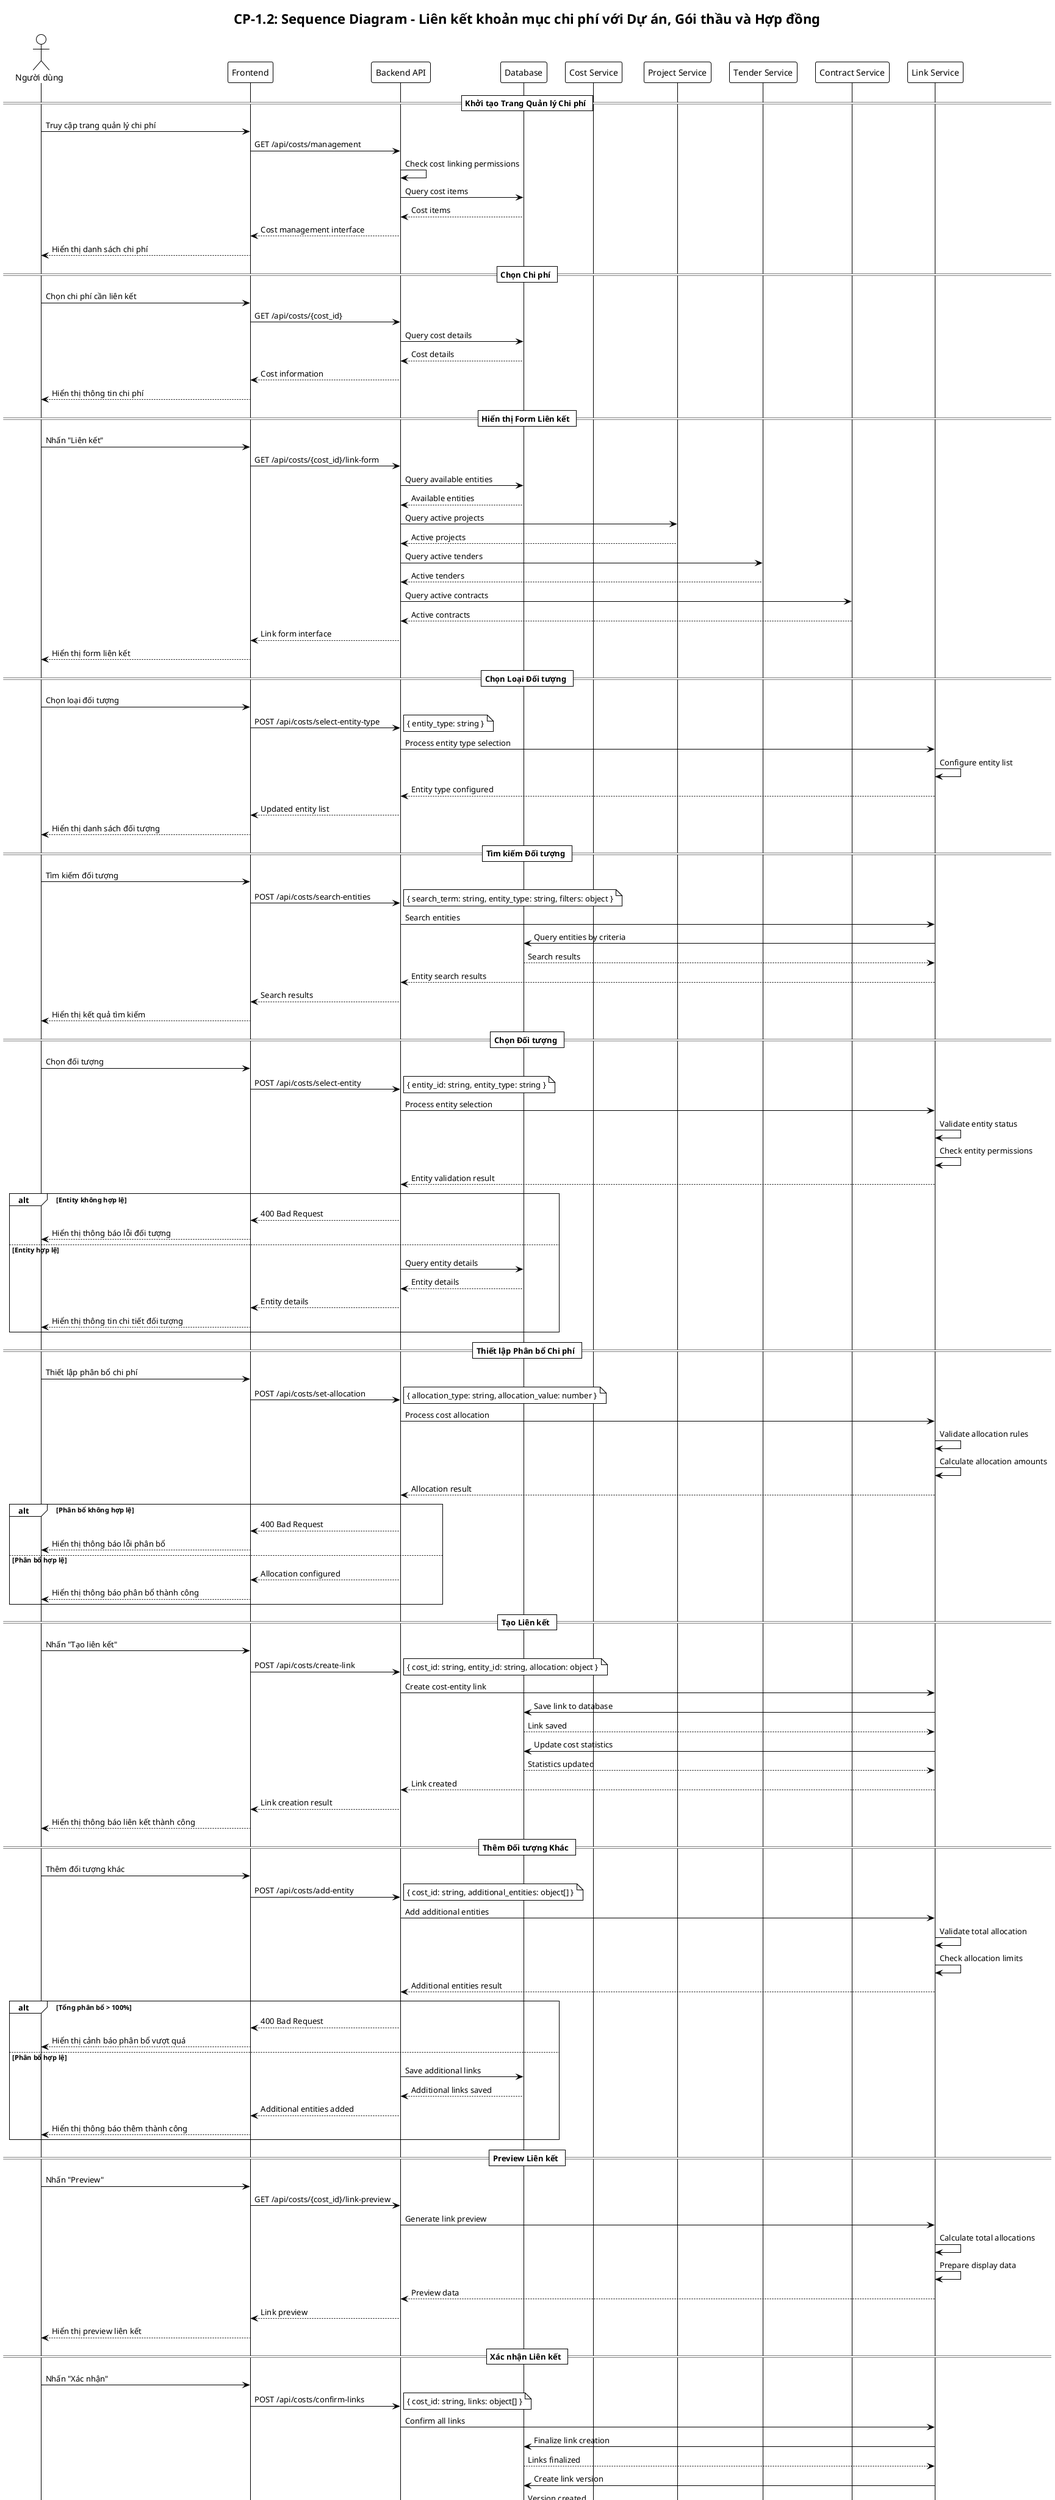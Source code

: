 @startuml CP-1.2 Sequence Diagram
!theme plain
skinparam sequenceFontSize 12

title CP-1.2: Sequence Diagram - Liên kết khoản mục chi phí với Dự án, Gói thầu và Hợp đồng

actor "Người dùng" as U
participant "Frontend" as F
participant "Backend API" as B
participant "Database" as D
participant "Cost Service" as CS
participant "Project Service" as PS
participant "Tender Service" as TS
participant "Contract Service" as CTS
participant "Link Service" as LS

== Khởi tạo Trang Quản lý Chi phí ==

U -> F: Truy cập trang quản lý chi phí
F -> B: GET /api/costs/management
B -> B: Check cost linking permissions
B -> D: Query cost items
D --> B: Cost items
B --> F: Cost management interface
F --> U: Hiển thị danh sách chi phí

== Chọn Chi phí ==

U -> F: Chọn chi phí cần liên kết
F -> B: GET /api/costs/{cost_id}
B -> D: Query cost details
D --> B: Cost details
B --> F: Cost information
F --> U: Hiển thị thông tin chi phí

== Hiển thị Form Liên kết ==

U -> F: Nhấn "Liên kết"
F -> B: GET /api/costs/{cost_id}/link-form
B -> D: Query available entities
D --> B: Available entities
B -> PS: Query active projects
PS --> B: Active projects
B -> TS: Query active tenders
TS --> B: Active tenders
B -> CTS: Query active contracts
CTS --> B: Active contracts
B --> F: Link form interface
F --> U: Hiển thị form liên kết

== Chọn Loại Đối tượng ==

U -> F: Chọn loại đối tượng
F -> B: POST /api/costs/select-entity-type
note right: { entity_type: string }

B -> LS: Process entity type selection
LS -> LS: Configure entity list
LS --> B: Entity type configured
B --> F: Updated entity list
F --> U: Hiển thị danh sách đối tượng

== Tìm kiếm Đối tượng ==

U -> F: Tìm kiếm đối tượng
F -> B: POST /api/costs/search-entities
note right: { search_term: string, entity_type: string, filters: object }

B -> LS: Search entities
LS -> D: Query entities by criteria
D --> LS: Search results
LS --> B: Entity search results
B --> F: Search results
F --> U: Hiển thị kết quả tìm kiếm

== Chọn Đối tượng ==

U -> F: Chọn đối tượng
F -> B: POST /api/costs/select-entity
note right: { entity_id: string, entity_type: string }

B -> LS: Process entity selection
LS -> LS: Validate entity status
LS -> LS: Check entity permissions
LS --> B: Entity validation result

alt Entity không hợp lệ
    B --> F: 400 Bad Request
    F --> U: Hiển thị thông báo lỗi đối tượng
else Entity hợp lệ
    B -> D: Query entity details
    D --> B: Entity details
    B --> F: Entity details
    F --> U: Hiển thị thông tin chi tiết đối tượng
end

== Thiết lập Phân bổ Chi phí ==

U -> F: Thiết lập phân bổ chi phí
F -> B: POST /api/costs/set-allocation
note right: { allocation_type: string, allocation_value: number }

B -> LS: Process cost allocation
LS -> LS: Validate allocation rules
LS -> LS: Calculate allocation amounts
LS --> B: Allocation result

alt Phân bổ không hợp lệ
    B --> F: 400 Bad Request
    F --> U: Hiển thị thông báo lỗi phân bổ
else Phân bổ hợp lệ
    B --> F: Allocation configured
    F --> U: Hiển thị thông báo phân bổ thành công
end

== Tạo Liên kết ==

U -> F: Nhấn "Tạo liên kết"
F -> B: POST /api/costs/create-link
note right: { cost_id: string, entity_id: string, allocation: object }

B -> LS: Create cost-entity link
LS -> D: Save link to database
D --> LS: Link saved
LS -> D: Update cost statistics
D --> LS: Statistics updated
LS --> B: Link created
B --> F: Link creation result
F --> U: Hiển thị thông báo liên kết thành công

== Thêm Đối tượng Khác ==

U -> F: Thêm đối tượng khác
F -> B: POST /api/costs/add-entity
note right: { cost_id: string, additional_entities: object[] }

B -> LS: Add additional entities
LS -> LS: Validate total allocation
LS -> LS: Check allocation limits
LS --> B: Additional entities result

alt Tổng phân bổ > 100%
    B --> F: 400 Bad Request
    F --> U: Hiển thị cảnh báo phân bổ vượt quá
else Phân bổ hợp lệ
    B -> D: Save additional links
    D --> B: Additional links saved
    B --> F: Additional entities added
    F --> U: Hiển thị thông báo thêm thành công
end

== Preview Liên kết ==

U -> F: Nhấn "Preview"
F -> B: GET /api/costs/{cost_id}/link-preview
B -> LS: Generate link preview
LS -> LS: Calculate total allocations
LS -> LS: Prepare display data
LS --> B: Preview data
B --> F: Link preview
F --> U: Hiển thị preview liên kết

== Xác nhận Liên kết ==

U -> F: Nhấn "Xác nhận"
F -> B: POST /api/costs/confirm-links
note right: { cost_id: string, links: object[] }

B -> LS: Confirm all links
LS -> D: Finalize link creation
D --> LS: Links finalized
LS -> D: Create link version
D --> LS: Version created
LS --> B: Links confirmed
B --> F: Confirmation result
F --> U: Hiển thị thông báo xác nhận thành công

== Xem Lịch sử Liên kết ==

U -> F: Nhấn "Xem lịch sử"
F -> B: GET /api/costs/{cost_id}/link-history
B -> D: Query link history
D --> B: Link history
B --> F: Link history
F --> U: Hiển thị lịch sử liên kết

== Thay đổi Liên kết ==

U -> F: Nhấn "Thay đổi liên kết"
F -> B: GET /api/costs/{cost_id}/edit-links
B -> D: Query current links
D --> B: Current links
B --> F: Edit link form
F --> U: Hiển thị form chỉnh sửa liên kết

U -> F: Chỉnh sửa thông tin liên kết
F -> B: POST /api/costs/update-links
note right: { cost_id: string, updated_links: object[] }

B -> LS: Update cost links
LS -> D: Update link data
D --> LS: Links updated
LS -> D: Log link changes
D --> LS: Changes logged
LS --> B: Links updated
B --> F: Update result
F --> U: Hiển thị thông báo cập nhật thành công

== Xem Báo cáo Chi phí ==

U -> F: Nhấn "Xem báo cáo"
F -> B: GET /api/costs/reports/by-entity
note right: { entity_type: string, entity_id: string }

B -> CS: Generate cost report
CS -> CS: Aggregate cost data
CS -> CS: Calculate totals
CS --> B: Report data
B --> F: Cost report
F --> U: Hiển thị báo cáo chi phí

== Xuất Báo cáo ==

U -> F: Nhấn "Xuất báo cáo"
F -> B: POST /api/costs/export-report
note right: { format: string, report_data: object }

B -> CS: Export cost report
CS -> CS: Generate report file
CS -> CS: Format report data
CS --> B: Export file
B --> F: Export file
F --> U: Cung cấp link download

== Ghi Log ==

B -> D: Log link activities
D --> B: Activities logged
B -> D: Update link metrics
D --> B: Metrics updated

== Xử lý Lỗi ==

alt Không có quyền liên kết chi phí
    B --> F: 403 Forbidden
    F --> U: Hiển thị thông báo "Không có quyền liên kết chi phí"
else Đối tượng không tồn tại
    B --> F: 404 Not Found
    F --> U: Hiển thị thông báo "Đối tượng không tồn tại"
else Phân bổ không hợp lệ
    B --> F: 400 Bad Request
    F --> U: Hiển thị thông báo lỗi phân bổ
else Lỗi tạo liên kết
    B --> F: 500 Internal Server Error
    F --> U: Hiển thị thông báo lỗi tạo liên kết
end

@enduml
